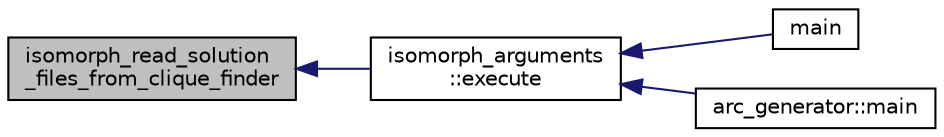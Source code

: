 digraph "isomorph_read_solution_files_from_clique_finder"
{
  edge [fontname="Helvetica",fontsize="10",labelfontname="Helvetica",labelfontsize="10"];
  node [fontname="Helvetica",fontsize="10",shape=record];
  rankdir="LR";
  Node6524 [label="isomorph_read_solution\l_files_from_clique_finder",height=0.2,width=0.4,color="black", fillcolor="grey75", style="filled", fontcolor="black"];
  Node6524 -> Node6525 [dir="back",color="midnightblue",fontsize="10",style="solid",fontname="Helvetica"];
  Node6525 [label="isomorph_arguments\l::execute",height=0.2,width=0.4,color="black", fillcolor="white", style="filled",URL="$d5/de4/classisomorph__arguments.html#aa85e472d14906abdd5672dc66027583e"];
  Node6525 -> Node6526 [dir="back",color="midnightblue",fontsize="10",style="solid",fontname="Helvetica"];
  Node6526 [label="main",height=0.2,width=0.4,color="black", fillcolor="white", style="filled",URL="$d1/d5e/blt__main_8_c.html#a217dbf8b442f20279ea00b898af96f52"];
  Node6525 -> Node6527 [dir="back",color="midnightblue",fontsize="10",style="solid",fontname="Helvetica"];
  Node6527 [label="arc_generator::main",height=0.2,width=0.4,color="black", fillcolor="white", style="filled",URL="$d4/d21/classarc__generator.html#ad80140b51b165dad1fe6ab232be7829a"];
}
